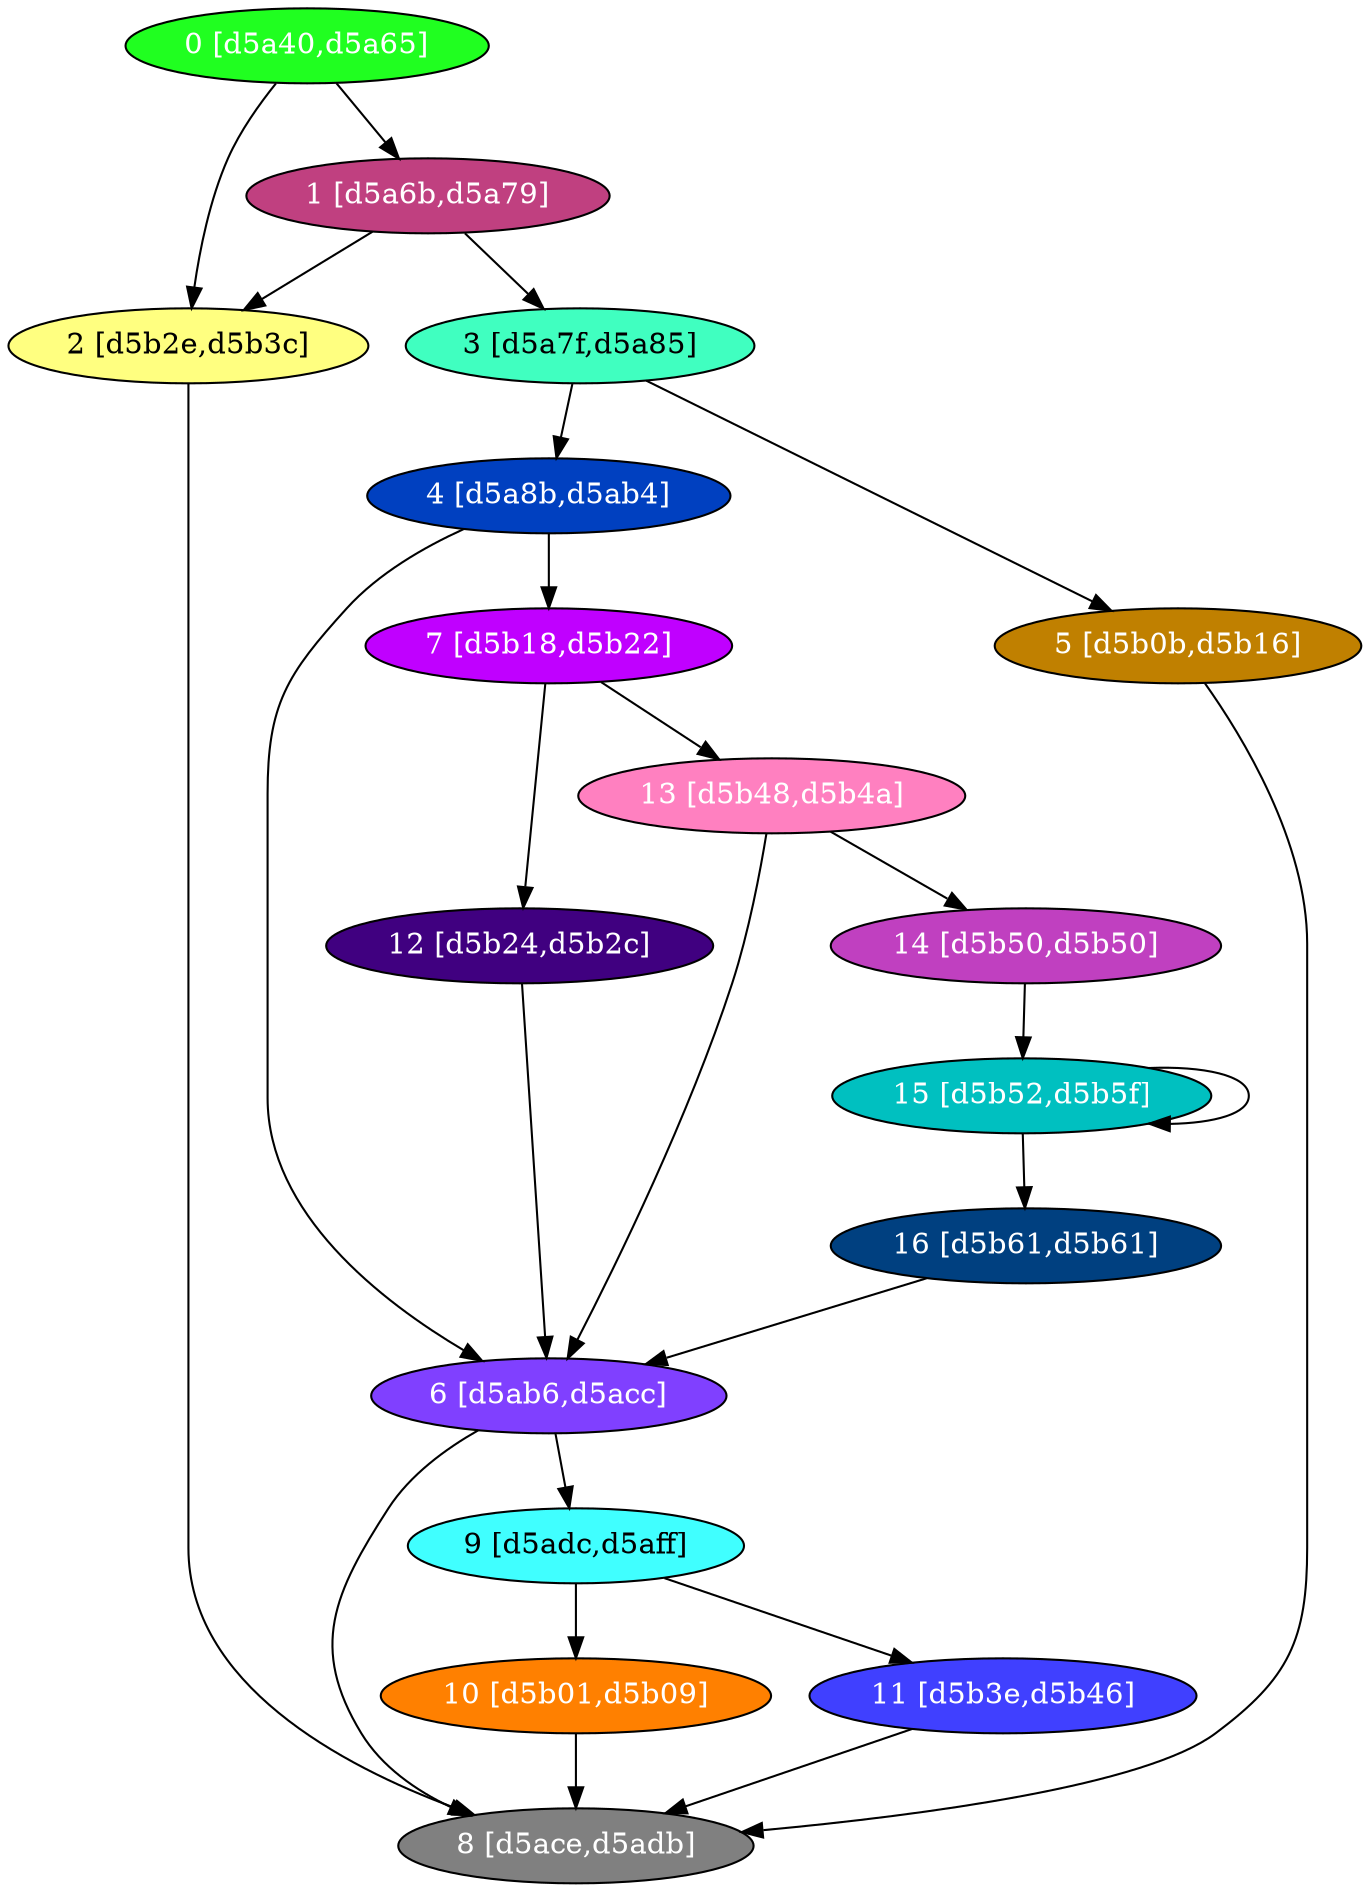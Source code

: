 diGraph libnss3{
	libnss3_0  [style=filled fillcolor="#20FF20" fontcolor="#ffffff" shape=oval label="0 [d5a40,d5a65]"]
	libnss3_1  [style=filled fillcolor="#C04080" fontcolor="#ffffff" shape=oval label="1 [d5a6b,d5a79]"]
	libnss3_2  [style=filled fillcolor="#FFFF80" fontcolor="#000000" shape=oval label="2 [d5b2e,d5b3c]"]
	libnss3_3  [style=filled fillcolor="#40FFC0" fontcolor="#000000" shape=oval label="3 [d5a7f,d5a85]"]
	libnss3_4  [style=filled fillcolor="#0040C0" fontcolor="#ffffff" shape=oval label="4 [d5a8b,d5ab4]"]
	libnss3_5  [style=filled fillcolor="#C08000" fontcolor="#ffffff" shape=oval label="5 [d5b0b,d5b16]"]
	libnss3_6  [style=filled fillcolor="#8040FF" fontcolor="#ffffff" shape=oval label="6 [d5ab6,d5acc]"]
	libnss3_7  [style=filled fillcolor="#C000FF" fontcolor="#ffffff" shape=oval label="7 [d5b18,d5b22]"]
	libnss3_8  [style=filled fillcolor="#808080" fontcolor="#ffffff" shape=oval label="8 [d5ace,d5adb]"]
	libnss3_9  [style=filled fillcolor="#40FFFF" fontcolor="#000000" shape=oval label="9 [d5adc,d5aff]"]
	libnss3_a  [style=filled fillcolor="#FF8000" fontcolor="#ffffff" shape=oval label="10 [d5b01,d5b09]"]
	libnss3_b  [style=filled fillcolor="#4040FF" fontcolor="#ffffff" shape=oval label="11 [d5b3e,d5b46]"]
	libnss3_c  [style=filled fillcolor="#400080" fontcolor="#ffffff" shape=oval label="12 [d5b24,d5b2c]"]
	libnss3_d  [style=filled fillcolor="#FF80C0" fontcolor="#ffffff" shape=oval label="13 [d5b48,d5b4a]"]
	libnss3_e  [style=filled fillcolor="#C040C0" fontcolor="#ffffff" shape=oval label="14 [d5b50,d5b50]"]
	libnss3_f  [style=filled fillcolor="#00C0C0" fontcolor="#ffffff" shape=oval label="15 [d5b52,d5b5f]"]
	libnss3_10  [style=filled fillcolor="#004080" fontcolor="#ffffff" shape=oval label="16 [d5b61,d5b61]"]

	libnss3_0 -> libnss3_1
	libnss3_0 -> libnss3_2
	libnss3_1 -> libnss3_2
	libnss3_1 -> libnss3_3
	libnss3_2 -> libnss3_8
	libnss3_3 -> libnss3_4
	libnss3_3 -> libnss3_5
	libnss3_4 -> libnss3_6
	libnss3_4 -> libnss3_7
	libnss3_5 -> libnss3_8
	libnss3_6 -> libnss3_8
	libnss3_6 -> libnss3_9
	libnss3_7 -> libnss3_c
	libnss3_7 -> libnss3_d
	libnss3_9 -> libnss3_a
	libnss3_9 -> libnss3_b
	libnss3_a -> libnss3_8
	libnss3_b -> libnss3_8
	libnss3_c -> libnss3_6
	libnss3_d -> libnss3_6
	libnss3_d -> libnss3_e
	libnss3_e -> libnss3_f
	libnss3_f -> libnss3_f
	libnss3_f -> libnss3_10
	libnss3_10 -> libnss3_6
}